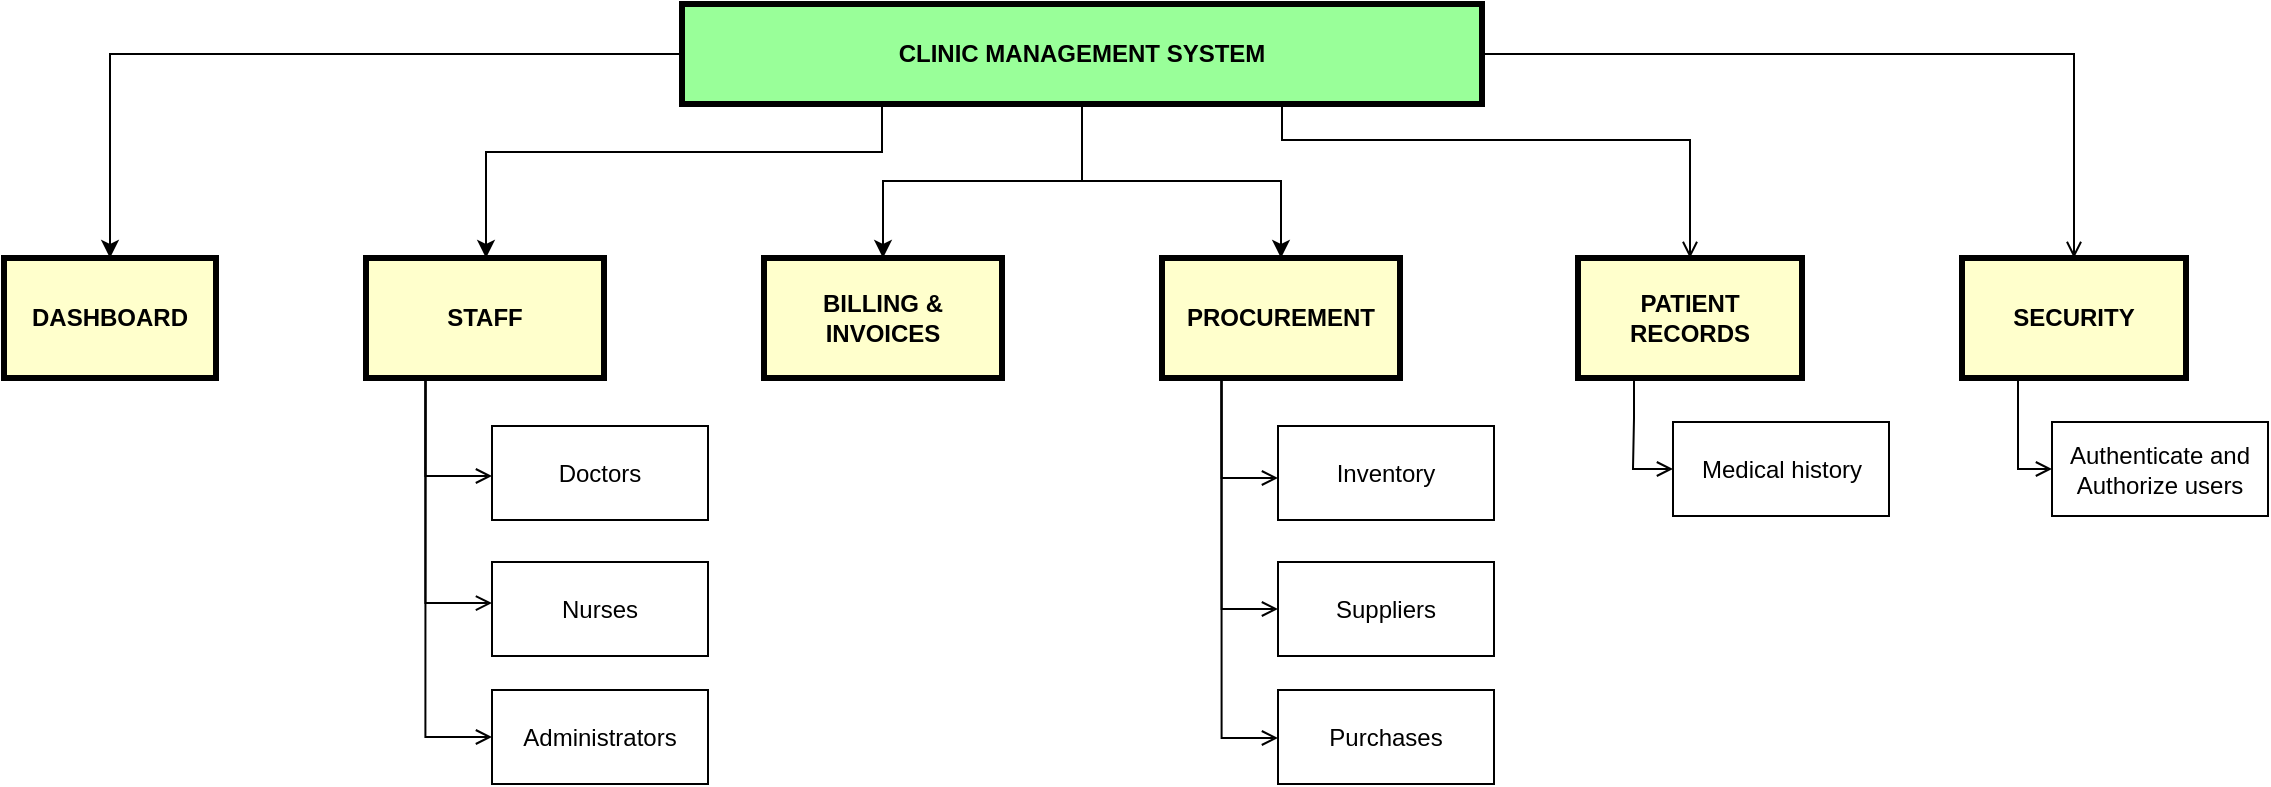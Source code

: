 <mxfile version="19.0.2" type="github">
  <diagram name="Page-1" id="c7558073-3199-34d8-9f00-42111426c3f3">
    <mxGraphModel dx="1221" dy="644" grid="0" gridSize="10" guides="1" tooltips="1" connect="1" arrows="1" fold="1" page="1" pageScale="1" pageWidth="1169" pageHeight="827" background="#FFFFFF" math="0" shadow="0">
      <root>
        <mxCell id="0" />
        <mxCell id="1" parent="0" />
        <mxCell id="YL4xXxgc8uMN9psj3olz-102" style="edgeStyle=orthogonalEdgeStyle;rounded=0;orthogonalLoop=1;jettySize=auto;html=1;" edge="1" parent="1" source="5" target="13">
          <mxGeometry relative="1" as="geometry" />
        </mxCell>
        <mxCell id="YL4xXxgc8uMN9psj3olz-122" style="edgeStyle=orthogonalEdgeStyle;rounded=0;orthogonalLoop=1;jettySize=auto;html=1;exitX=0.25;exitY=1;exitDx=0;exitDy=0;" edge="1" parent="1" source="5" target="YL4xXxgc8uMN9psj3olz-114">
          <mxGeometry relative="1" as="geometry">
            <Array as="points">
              <mxPoint x="462" y="247" />
              <mxPoint x="264" y="247" />
            </Array>
          </mxGeometry>
        </mxCell>
        <mxCell id="YL4xXxgc8uMN9psj3olz-125" style="edgeStyle=orthogonalEdgeStyle;rounded=0;orthogonalLoop=1;jettySize=auto;html=1;entryX=0.5;entryY=0;entryDx=0;entryDy=0;" edge="1" parent="1" source="5" target="15">
          <mxGeometry relative="1" as="geometry" />
        </mxCell>
        <mxCell id="YL4xXxgc8uMN9psj3olz-143" style="edgeStyle=orthogonalEdgeStyle;rounded=0;orthogonalLoop=1;jettySize=auto;html=1;startArrow=none;startFill=0;endArrow=open;endFill=0;" edge="1" parent="1" source="5" target="YL4xXxgc8uMN9psj3olz-141">
          <mxGeometry relative="1" as="geometry" />
        </mxCell>
        <mxCell id="YL4xXxgc8uMN9psj3olz-144" style="edgeStyle=orthogonalEdgeStyle;rounded=0;orthogonalLoop=1;jettySize=auto;html=1;exitX=0.75;exitY=1;exitDx=0;exitDy=0;startArrow=none;startFill=0;endArrow=open;endFill=0;" edge="1" parent="1" source="5" target="YL4xXxgc8uMN9psj3olz-98">
          <mxGeometry relative="1" as="geometry">
            <Array as="points">
              <mxPoint x="662" y="241" />
              <mxPoint x="866" y="241" />
            </Array>
          </mxGeometry>
        </mxCell>
        <mxCell id="5" value="CLINIC MANAGEMENT SYSTEM" style="shape=process;whiteSpace=wrap;align=center;verticalAlign=middle;size=0;fontStyle=1;strokeWidth=3;fillColor=#99FF99;" parent="1" vertex="1">
          <mxGeometry x="362.0" y="173" width="400" height="50" as="geometry" />
        </mxCell>
        <mxCell id="13" value="DASHBOARD" style="whiteSpace=wrap;align=center;verticalAlign=middle;fontStyle=1;strokeWidth=3;fillColor=#FFFFCC" parent="1" vertex="1">
          <mxGeometry x="23" y="300" width="106" height="60" as="geometry" />
        </mxCell>
        <mxCell id="15" value="BILLING &amp; INVOICES" style="whiteSpace=wrap;align=center;verticalAlign=middle;fontStyle=1;strokeWidth=3;fillColor=#FFFFCC" parent="1" vertex="1">
          <mxGeometry x="403" y="300" width="119" height="60" as="geometry" />
        </mxCell>
        <mxCell id="YL4xXxgc8uMN9psj3olz-140" style="edgeStyle=orthogonalEdgeStyle;rounded=0;orthogonalLoop=1;jettySize=auto;html=1;exitX=0.25;exitY=1;exitDx=0;exitDy=0;entryX=0;entryY=0.5;entryDx=0;entryDy=0;startArrow=none;startFill=0;endArrow=open;endFill=0;" edge="1" parent="1" source="YL4xXxgc8uMN9psj3olz-98" target="YL4xXxgc8uMN9psj3olz-111">
          <mxGeometry relative="1" as="geometry" />
        </mxCell>
        <mxCell id="YL4xXxgc8uMN9psj3olz-98" value="PATIENT RECORDS" style="whiteSpace=wrap;align=center;verticalAlign=middle;fontStyle=1;strokeWidth=3;fillColor=#FFFFCC" vertex="1" parent="1">
          <mxGeometry x="810" y="300" width="112" height="60" as="geometry" />
        </mxCell>
        <mxCell id="YL4xXxgc8uMN9psj3olz-135" style="edgeStyle=orthogonalEdgeStyle;rounded=0;orthogonalLoop=1;jettySize=auto;html=1;entryX=0.25;entryY=1;entryDx=0;entryDy=0;startArrow=open;startFill=0;endArrow=none;endFill=0;" edge="1" parent="1" source="YL4xXxgc8uMN9psj3olz-107" target="YL4xXxgc8uMN9psj3olz-117">
          <mxGeometry relative="1" as="geometry">
            <Array as="points">
              <mxPoint x="632" y="410" />
            </Array>
          </mxGeometry>
        </mxCell>
        <mxCell id="YL4xXxgc8uMN9psj3olz-107" value="Inventory" style="rounded=0;whiteSpace=wrap;html=1;" vertex="1" parent="1">
          <mxGeometry x="660" y="384" width="108" height="47" as="geometry" />
        </mxCell>
        <mxCell id="YL4xXxgc8uMN9psj3olz-134" style="edgeStyle=orthogonalEdgeStyle;rounded=0;orthogonalLoop=1;jettySize=auto;html=1;startArrow=open;startFill=0;endArrow=none;endFill=0;entryX=0.25;entryY=1;entryDx=0;entryDy=0;" edge="1" parent="1" source="YL4xXxgc8uMN9psj3olz-108" target="YL4xXxgc8uMN9psj3olz-117">
          <mxGeometry relative="1" as="geometry">
            <mxPoint x="641.677" y="364.742" as="targetPoint" />
            <Array as="points">
              <mxPoint x="632" y="476" />
            </Array>
          </mxGeometry>
        </mxCell>
        <mxCell id="YL4xXxgc8uMN9psj3olz-108" value="Suppliers" style="rounded=0;whiteSpace=wrap;html=1;" vertex="1" parent="1">
          <mxGeometry x="660" y="452" width="108" height="47" as="geometry" />
        </mxCell>
        <mxCell id="YL4xXxgc8uMN9psj3olz-109" value="Purchases" style="rounded=0;whiteSpace=wrap;html=1;" vertex="1" parent="1">
          <mxGeometry x="660" y="516" width="108" height="47" as="geometry" />
        </mxCell>
        <mxCell id="YL4xXxgc8uMN9psj3olz-111" value="Medical history" style="rounded=0;whiteSpace=wrap;html=1;" vertex="1" parent="1">
          <mxGeometry x="857.5" y="382" width="108" height="47" as="geometry" />
        </mxCell>
        <mxCell id="YL4xXxgc8uMN9psj3olz-131" style="edgeStyle=orthogonalEdgeStyle;rounded=0;orthogonalLoop=1;jettySize=auto;html=1;exitX=0.25;exitY=1;exitDx=0;exitDy=0;entryX=0;entryY=0.5;entryDx=0;entryDy=0;startArrow=none;startFill=0;endArrow=open;endFill=0;" edge="1" parent="1" source="YL4xXxgc8uMN9psj3olz-114" target="YL4xXxgc8uMN9psj3olz-130">
          <mxGeometry relative="1" as="geometry" />
        </mxCell>
        <mxCell id="YL4xXxgc8uMN9psj3olz-114" value="STAFF" style="whiteSpace=wrap;align=center;verticalAlign=middle;fontStyle=1;strokeWidth=3;fillColor=#FFFFCC" vertex="1" parent="1">
          <mxGeometry x="204" y="300" width="119" height="60" as="geometry" />
        </mxCell>
        <mxCell id="YL4xXxgc8uMN9psj3olz-127" style="edgeStyle=orthogonalEdgeStyle;rounded=0;orthogonalLoop=1;jettySize=auto;html=1;entryX=0.5;entryY=1;entryDx=0;entryDy=0;endArrow=none;endFill=0;startArrow=classic;startFill=1;" edge="1" parent="1" source="YL4xXxgc8uMN9psj3olz-117" target="5">
          <mxGeometry relative="1" as="geometry" />
        </mxCell>
        <mxCell id="YL4xXxgc8uMN9psj3olz-133" style="edgeStyle=orthogonalEdgeStyle;rounded=0;orthogonalLoop=1;jettySize=auto;html=1;exitX=0.25;exitY=1;exitDx=0;exitDy=0;startArrow=none;startFill=0;endArrow=open;endFill=0;" edge="1" parent="1" source="YL4xXxgc8uMN9psj3olz-117">
          <mxGeometry relative="1" as="geometry">
            <mxPoint x="660" y="540" as="targetPoint" />
            <Array as="points">
              <mxPoint x="632" y="540" />
              <mxPoint x="660" y="540" />
            </Array>
          </mxGeometry>
        </mxCell>
        <mxCell id="YL4xXxgc8uMN9psj3olz-117" value="PROCUREMENT" style="whiteSpace=wrap;align=center;verticalAlign=middle;fontStyle=1;strokeWidth=3;fillColor=#FFFFCC" vertex="1" parent="1">
          <mxGeometry x="602" y="300" width="119" height="60" as="geometry" />
        </mxCell>
        <mxCell id="YL4xXxgc8uMN9psj3olz-137" style="edgeStyle=orthogonalEdgeStyle;rounded=0;orthogonalLoop=1;jettySize=auto;html=1;entryX=0.25;entryY=1;entryDx=0;entryDy=0;startArrow=open;startFill=0;endArrow=none;endFill=0;" edge="1" parent="1" source="YL4xXxgc8uMN9psj3olz-128" target="YL4xXxgc8uMN9psj3olz-114">
          <mxGeometry relative="1" as="geometry">
            <Array as="points">
              <mxPoint x="234" y="409" />
            </Array>
          </mxGeometry>
        </mxCell>
        <mxCell id="YL4xXxgc8uMN9psj3olz-128" value="Doctors" style="rounded=0;whiteSpace=wrap;html=1;" vertex="1" parent="1">
          <mxGeometry x="267" y="384" width="108" height="47" as="geometry" />
        </mxCell>
        <mxCell id="YL4xXxgc8uMN9psj3olz-138" style="edgeStyle=orthogonalEdgeStyle;rounded=0;orthogonalLoop=1;jettySize=auto;html=1;entryX=0.25;entryY=1;entryDx=0;entryDy=0;startArrow=open;startFill=0;endArrow=none;endFill=0;exitX=0;exitY=0.437;exitDx=0;exitDy=0;exitPerimeter=0;" edge="1" parent="1" source="YL4xXxgc8uMN9psj3olz-129" target="YL4xXxgc8uMN9psj3olz-114">
          <mxGeometry relative="1" as="geometry">
            <Array as="points">
              <mxPoint x="234" y="472" />
            </Array>
          </mxGeometry>
        </mxCell>
        <mxCell id="YL4xXxgc8uMN9psj3olz-129" value="Nurses" style="rounded=0;whiteSpace=wrap;html=1;" vertex="1" parent="1">
          <mxGeometry x="267" y="452" width="108" height="47" as="geometry" />
        </mxCell>
        <mxCell id="YL4xXxgc8uMN9psj3olz-130" value="Administrators" style="rounded=0;whiteSpace=wrap;html=1;" vertex="1" parent="1">
          <mxGeometry x="267" y="516" width="108" height="47" as="geometry" />
        </mxCell>
        <mxCell id="YL4xXxgc8uMN9psj3olz-148" style="edgeStyle=orthogonalEdgeStyle;rounded=0;orthogonalLoop=1;jettySize=auto;html=1;exitX=0.25;exitY=1;exitDx=0;exitDy=0;entryX=0;entryY=0.5;entryDx=0;entryDy=0;startArrow=none;startFill=0;endArrow=open;endFill=0;" edge="1" parent="1" source="YL4xXxgc8uMN9psj3olz-141" target="YL4xXxgc8uMN9psj3olz-145">
          <mxGeometry relative="1" as="geometry">
            <Array as="points">
              <mxPoint x="1030" y="405" />
            </Array>
          </mxGeometry>
        </mxCell>
        <mxCell id="YL4xXxgc8uMN9psj3olz-141" value="SECURITY" style="whiteSpace=wrap;align=center;verticalAlign=middle;fontStyle=1;strokeWidth=3;fillColor=#FFFFCC" vertex="1" parent="1">
          <mxGeometry x="1002" y="300" width="112" height="60" as="geometry" />
        </mxCell>
        <mxCell id="YL4xXxgc8uMN9psj3olz-145" value="Authenticate and Authorize users" style="rounded=0;whiteSpace=wrap;html=1;" vertex="1" parent="1">
          <mxGeometry x="1047" y="382" width="108" height="47" as="geometry" />
        </mxCell>
      </root>
    </mxGraphModel>
  </diagram>
</mxfile>
